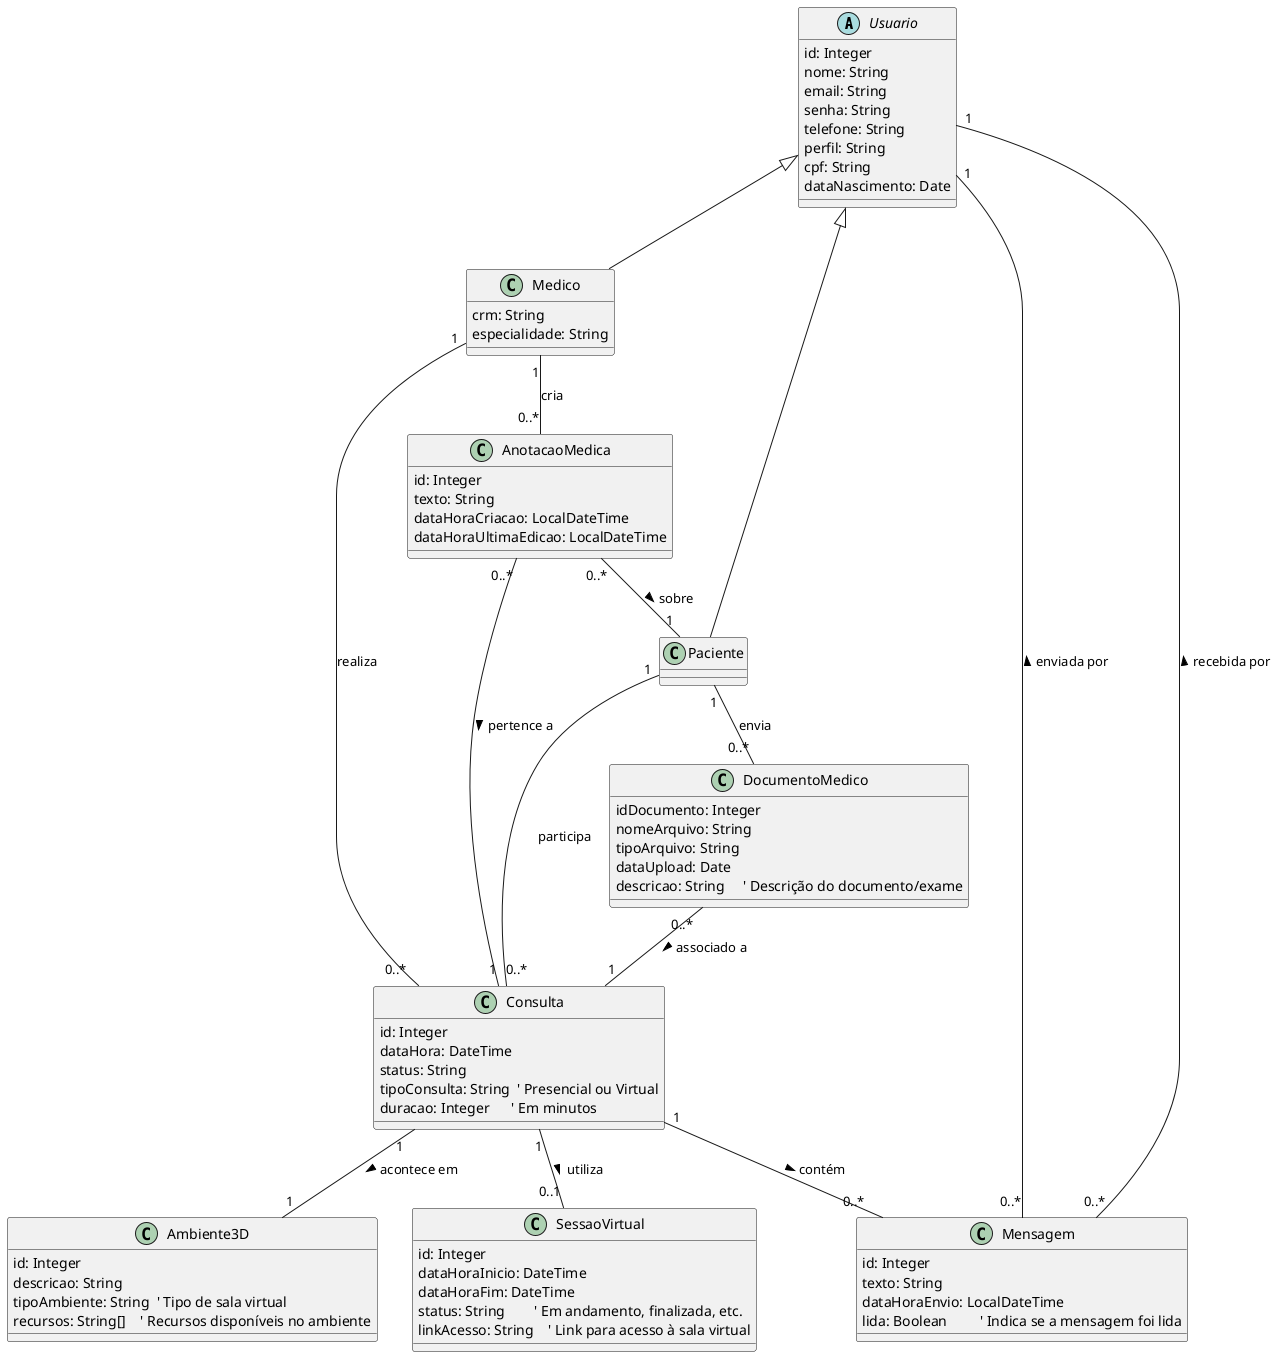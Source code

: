 @startuml
' Modelo de domínio combinado (classes de análise - atributos e associações)
abstract class Usuario {
    id: Integer
    nome: String
    email: String
    senha: String
    telefone: String
    perfil: String
    cpf: String
    dataNascimento: Date 
}

class Medico {
    crm: String
    especialidade: String 
}

class Paciente { 
    ' Herda atributos de Usuario
}

class Consulta {
    id: Integer
    dataHora: DateTime
    status: String
    tipoConsulta: String  ' Presencial ou Virtual
    duracao: Integer      ' Em minutos
}

class DocumentoMedico {
    idDocumento: Integer
    nomeArquivo: String
    tipoArquivo: String
    dataUpload: Date
    descricao: String     ' Descrição do documento/exame
}

class Ambiente3D {
    id: Integer
    descricao: String
    tipoAmbiente: String  ' Tipo de sala virtual
    recursos: String[]    ' Recursos disponíveis no ambiente
}

class AnotacaoMedica {
    id: Integer
    texto: String
    dataHoraCriacao: LocalDateTime
    dataHoraUltimaEdicao: LocalDateTime
}

class Mensagem {
    id: Integer
    texto: String
    dataHoraEnvio: LocalDateTime
    lida: Boolean         ' Indica se a mensagem foi lida
}

class SessaoVirtual {
    id: Integer
    dataHoraInicio: DateTime
    dataHoraFim: DateTime
    status: String        ' Em andamento, finalizada, etc.
    linkAcesso: String    ' Link para acesso à sala virtual
}

' Herança 
Usuario <|-- Medico 
Usuario <|-- Paciente

' Associações 
Medico "1" -- "0..*" Consulta : realiza
Paciente "1" -- "0..*" Consulta : participa
Consulta "1" -- "1" Ambiente3D : acontece em >
Consulta "1" -- "0..1" SessaoVirtual : utiliza >
Paciente "1" -- "0..*" DocumentoMedico : envia
DocumentoMedico "0..*" -- "1" Consulta : associado a >
Medico "1" -- "0..*" AnotacaoMedica : cria
AnotacaoMedica "0..*" -- "1" Consulta : pertence a >
AnotacaoMedica "0..*" -- "1" Paciente : sobre >
Mensagem "0..*" -- "1" Usuario : enviada por >
Mensagem "0..*" -- "1" Usuario : recebida por >
Consulta "1" -- "0..*" Mensagem : contém >
@enduml
